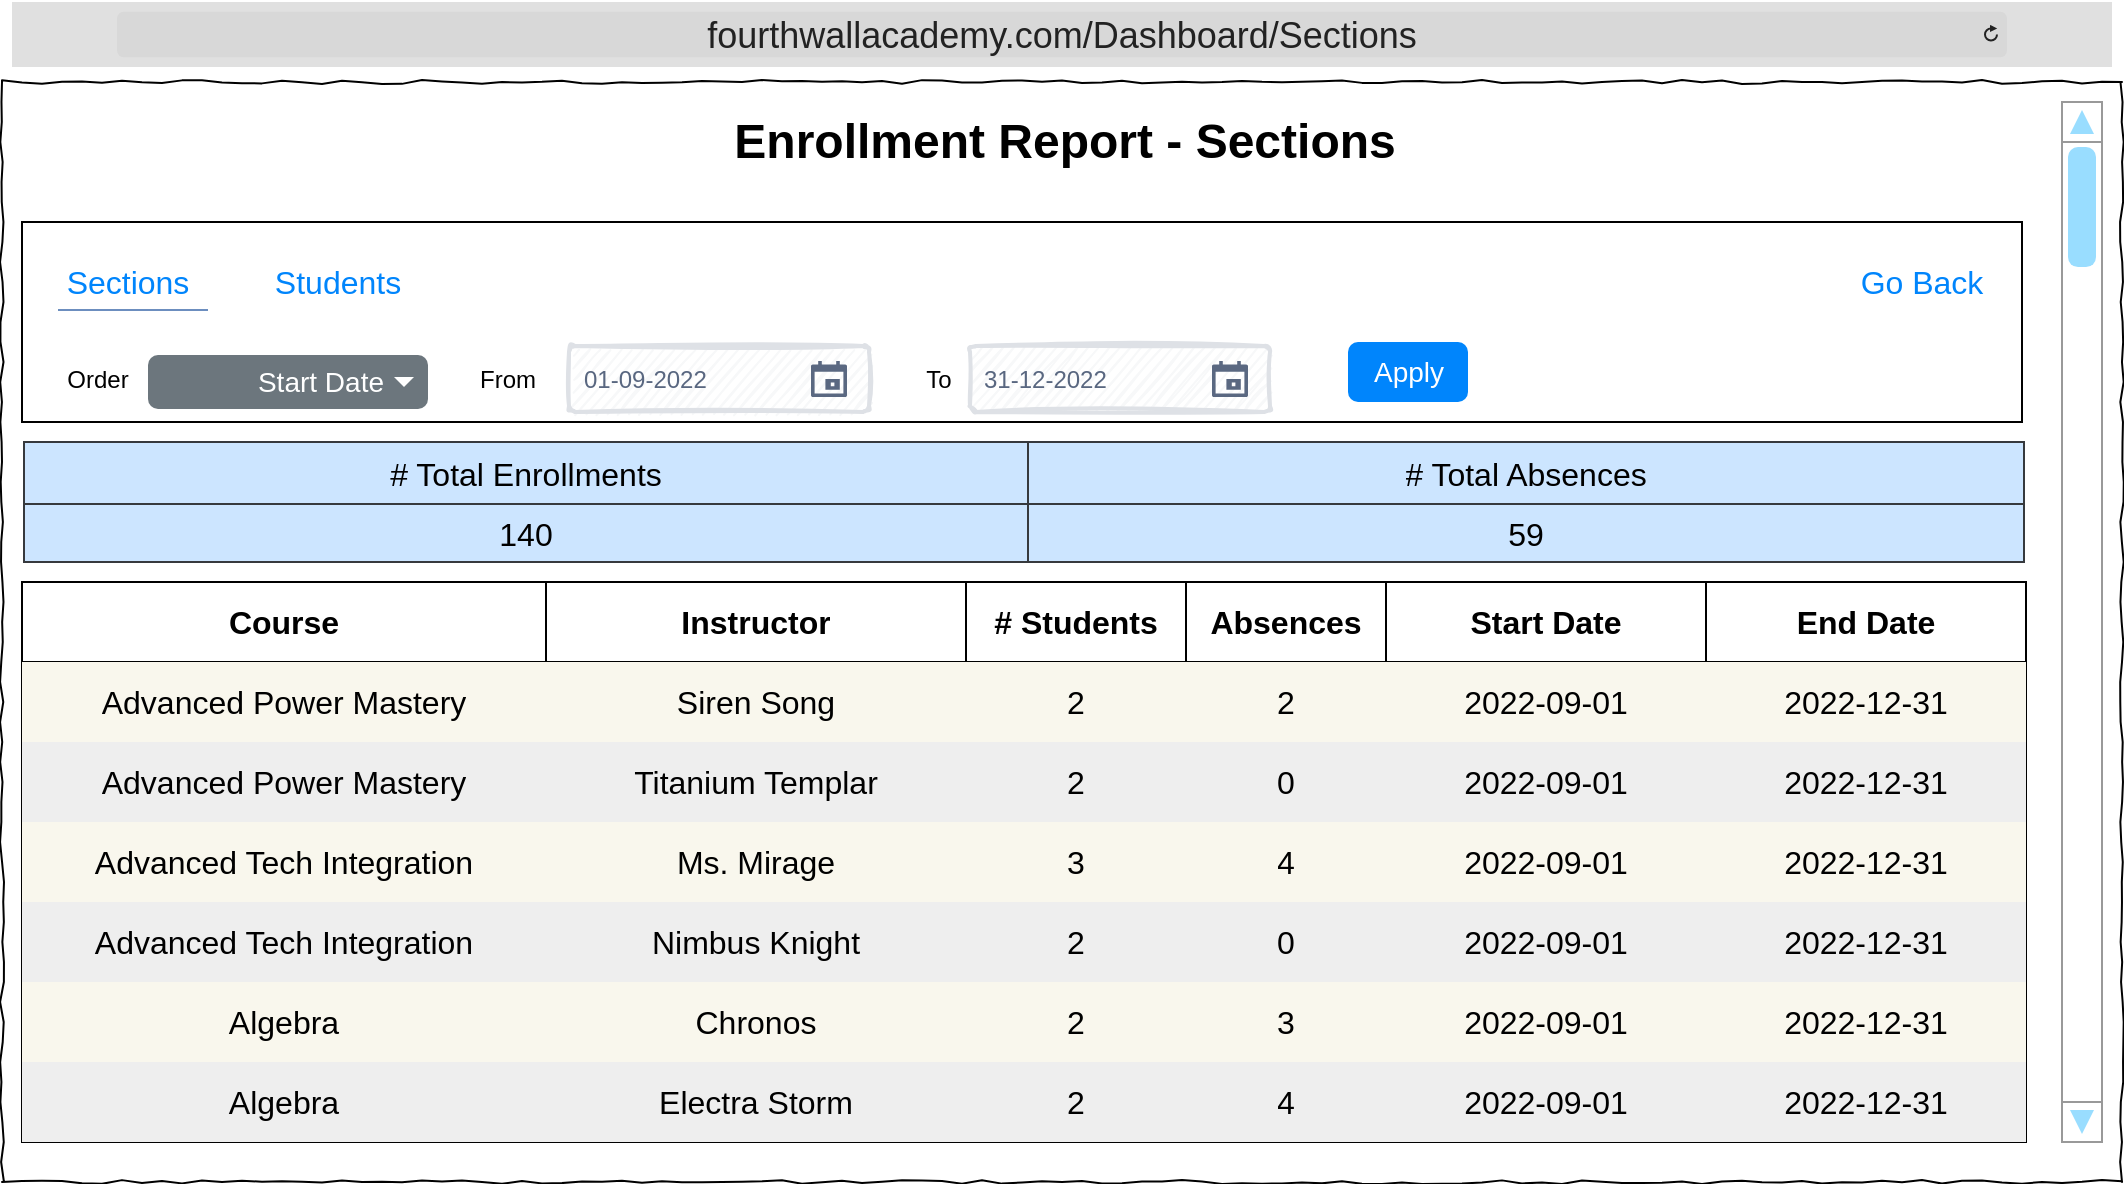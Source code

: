 <mxfile version="26.0.6" pages="2">
  <diagram name="Page-1" id="03018318-947c-dd8e-b7a3-06fadd420f32">
    <mxGraphModel dx="3354" dy="1258" grid="1" gridSize="10" guides="1" tooltips="1" connect="1" arrows="1" fold="1" page="1" pageScale="1" pageWidth="1100" pageHeight="850" background="none" math="0" shadow="0">
      <root>
        <mxCell id="0" />
        <mxCell id="1" parent="0" />
        <mxCell id="677b7b8949515195-1" value="" style="whiteSpace=wrap;html=1;rounded=0;shadow=0;labelBackgroundColor=none;strokeColor=#000000;strokeWidth=1;fillColor=none;fontFamily=Verdana;fontSize=12;fontColor=#000000;align=center;comic=1;" parent="1" vertex="1">
          <mxGeometry x="20" y="50" width="1060" height="550" as="geometry" />
        </mxCell>
        <mxCell id="jdSyB4bwQKIj_keGjqjC-2" value="" style="rounded=0;whiteSpace=wrap;html=1;fillColor=none;" parent="1" vertex="1">
          <mxGeometry x="30" y="120" width="1000" height="100" as="geometry" />
        </mxCell>
        <mxCell id="b_-qBEc8-tPpr0zeS2S6-1" value="&lt;font style=&quot;font-size: 18px;&quot;&gt;fourthwallacademy.com/Dashboard/Sections&lt;/font&gt;" style="html=1;strokeWidth=1;shadow=0;dashed=0;shape=mxgraph.ios7ui.url;fillColor=#e0e0e0;strokeColor=#c0c0c0;buttonText=;strokeColor2=#222222;fontColor=#222222;fontSize=8;spacingTop=2;align=center;whiteSpace=wrap;" parent="1" vertex="1">
          <mxGeometry x="25" y="10" width="1050" height="32.5" as="geometry" />
        </mxCell>
        <mxCell id="ZwHE_Ob0DUc1sspuv7PX-6" value="Apply" style="html=1;shadow=0;dashed=0;shape=mxgraph.bootstrap.rrect;rSize=5;fillColor=#0085FC;strokeColor=none;align=center;spacing=15;fontSize=14;fontColor=#ffffff;sketch=0;" parent="1" vertex="1">
          <mxGeometry x="693" y="180" width="60" height="30" as="geometry" />
        </mxCell>
        <mxCell id="ZwHE_Ob0DUc1sspuv7PX-15" value="Order" style="text;html=1;align=center;verticalAlign=middle;whiteSpace=wrap;rounded=0;" parent="1" vertex="1">
          <mxGeometry x="38" y="183.5" width="60" height="30" as="geometry" />
        </mxCell>
        <mxCell id="ZwHE_Ob0DUc1sspuv7PX-16" value="Start Date" style="html=1;shadow=0;dashed=0;shape=mxgraph.bootstrap.rrect;rSize=5;strokeColor=none;strokeWidth=1;fillColor=#6C767D;fontColor=#ffffff;whiteSpace=wrap;align=right;verticalAlign=middle;fontStyle=0;fontSize=14;spacingRight=20;" parent="1" vertex="1">
          <mxGeometry x="93" y="186.5" width="140" height="27" as="geometry" />
        </mxCell>
        <mxCell id="ZwHE_Ob0DUc1sspuv7PX-17" value="" style="shape=triangle;direction=south;fillColor=#ffffff;strokeColor=none;perimeter=none;" parent="ZwHE_Ob0DUc1sspuv7PX-16" vertex="1">
          <mxGeometry x="1" y="0.5" width="10" height="5" relative="1" as="geometry">
            <mxPoint x="-17" y="-2.5" as="offset" />
          </mxGeometry>
        </mxCell>
        <mxCell id="MvRHuvZ1edDw_HGWbF9z-1" value="" style="shape=table;startSize=0;container=1;collapsible=0;childLayout=tableLayout;fontSize=16;" parent="1" vertex="1">
          <mxGeometry x="30" y="300" width="1002" height="280" as="geometry" />
        </mxCell>
        <mxCell id="MvRHuvZ1edDw_HGWbF9z-2" value="" style="shape=tableRow;horizontal=0;startSize=0;swimlaneHead=0;swimlaneBody=0;strokeColor=inherit;top=0;left=0;bottom=0;right=0;collapsible=0;dropTarget=0;fillColor=none;points=[[0,0.5],[1,0.5]];portConstraint=eastwest;fontSize=16;" parent="MvRHuvZ1edDw_HGWbF9z-1" vertex="1">
          <mxGeometry width="1002" height="40" as="geometry" />
        </mxCell>
        <mxCell id="MvRHuvZ1edDw_HGWbF9z-3" value="&lt;b&gt;Course&lt;/b&gt;" style="shape=partialRectangle;html=1;whiteSpace=wrap;connectable=0;strokeColor=inherit;overflow=hidden;fillColor=none;top=0;left=0;bottom=0;right=0;pointerEvents=1;fontSize=16;" parent="MvRHuvZ1edDw_HGWbF9z-2" vertex="1">
          <mxGeometry width="262" height="40" as="geometry">
            <mxRectangle width="262" height="40" as="alternateBounds" />
          </mxGeometry>
        </mxCell>
        <mxCell id="MvRHuvZ1edDw_HGWbF9z-4" value="&lt;b&gt;Instructor&lt;/b&gt;" style="shape=partialRectangle;html=1;whiteSpace=wrap;connectable=0;strokeColor=inherit;overflow=hidden;fillColor=none;top=0;left=0;bottom=0;right=0;pointerEvents=1;fontSize=16;" parent="MvRHuvZ1edDw_HGWbF9z-2" vertex="1">
          <mxGeometry x="262" width="210" height="40" as="geometry">
            <mxRectangle width="210" height="40" as="alternateBounds" />
          </mxGeometry>
        </mxCell>
        <mxCell id="MvRHuvZ1edDw_HGWbF9z-5" value="&lt;b&gt;# Students&lt;/b&gt;" style="shape=partialRectangle;html=1;whiteSpace=wrap;connectable=0;strokeColor=inherit;overflow=hidden;fillColor=none;top=0;left=0;bottom=0;right=0;pointerEvents=1;fontSize=16;" parent="MvRHuvZ1edDw_HGWbF9z-2" vertex="1">
          <mxGeometry x="472" width="110" height="40" as="geometry">
            <mxRectangle width="110" height="40" as="alternateBounds" />
          </mxGeometry>
        </mxCell>
        <mxCell id="MvRHuvZ1edDw_HGWbF9z-14" value="&lt;b&gt;Absences&lt;/b&gt;" style="shape=partialRectangle;html=1;whiteSpace=wrap;connectable=0;strokeColor=inherit;overflow=hidden;fillColor=none;top=0;left=0;bottom=0;right=0;pointerEvents=1;fontSize=16;" parent="MvRHuvZ1edDw_HGWbF9z-2" vertex="1">
          <mxGeometry x="582" width="100" height="40" as="geometry">
            <mxRectangle width="100" height="40" as="alternateBounds" />
          </mxGeometry>
        </mxCell>
        <mxCell id="MvRHuvZ1edDw_HGWbF9z-17" value="&lt;b&gt;Start Date&lt;/b&gt;" style="shape=partialRectangle;html=1;whiteSpace=wrap;connectable=0;strokeColor=inherit;overflow=hidden;fillColor=none;top=0;left=0;bottom=0;right=0;pointerEvents=1;fontSize=16;" parent="MvRHuvZ1edDw_HGWbF9z-2" vertex="1">
          <mxGeometry x="682" width="160" height="40" as="geometry">
            <mxRectangle width="160" height="40" as="alternateBounds" />
          </mxGeometry>
        </mxCell>
        <mxCell id="MvRHuvZ1edDw_HGWbF9z-20" value="&lt;b&gt;End Date&lt;/b&gt;" style="shape=partialRectangle;html=1;whiteSpace=wrap;connectable=0;strokeColor=inherit;overflow=hidden;fillColor=none;top=0;left=0;bottom=0;right=0;pointerEvents=1;fontSize=16;" parent="MvRHuvZ1edDw_HGWbF9z-2" vertex="1">
          <mxGeometry x="842" width="160" height="40" as="geometry">
            <mxRectangle width="160" height="40" as="alternateBounds" />
          </mxGeometry>
        </mxCell>
        <mxCell id="MvRHuvZ1edDw_HGWbF9z-6" value="" style="shape=tableRow;horizontal=0;startSize=0;swimlaneHead=0;swimlaneBody=0;strokeColor=inherit;top=0;left=0;bottom=0;right=0;collapsible=0;dropTarget=0;fillColor=none;points=[[0,0.5],[1,0.5]];portConstraint=eastwest;fontSize=16;" parent="MvRHuvZ1edDw_HGWbF9z-1" vertex="1">
          <mxGeometry y="40" width="1002" height="40" as="geometry" />
        </mxCell>
        <mxCell id="MvRHuvZ1edDw_HGWbF9z-7" value="Advanced Power Mastery" style="shape=partialRectangle;html=1;whiteSpace=wrap;connectable=0;strokeColor=#36393d;overflow=hidden;fillColor=#f9f7ed;top=0;left=0;bottom=0;right=0;pointerEvents=1;fontSize=16;" parent="MvRHuvZ1edDw_HGWbF9z-6" vertex="1">
          <mxGeometry width="262" height="40" as="geometry">
            <mxRectangle width="262" height="40" as="alternateBounds" />
          </mxGeometry>
        </mxCell>
        <mxCell id="MvRHuvZ1edDw_HGWbF9z-8" value="Siren Song" style="shape=partialRectangle;html=1;whiteSpace=wrap;connectable=0;strokeColor=#36393d;overflow=hidden;fillColor=#f9f7ed;top=0;left=0;bottom=0;right=0;pointerEvents=1;fontSize=16;" parent="MvRHuvZ1edDw_HGWbF9z-6" vertex="1">
          <mxGeometry x="262" width="210" height="40" as="geometry">
            <mxRectangle width="210" height="40" as="alternateBounds" />
          </mxGeometry>
        </mxCell>
        <mxCell id="MvRHuvZ1edDw_HGWbF9z-9" value="2" style="shape=partialRectangle;html=1;whiteSpace=wrap;connectable=0;strokeColor=#36393d;overflow=hidden;fillColor=#f9f7ed;top=0;left=0;bottom=0;right=0;pointerEvents=1;fontSize=16;" parent="MvRHuvZ1edDw_HGWbF9z-6" vertex="1">
          <mxGeometry x="472" width="110" height="40" as="geometry">
            <mxRectangle width="110" height="40" as="alternateBounds" />
          </mxGeometry>
        </mxCell>
        <mxCell id="MvRHuvZ1edDw_HGWbF9z-15" value="2" style="shape=partialRectangle;html=1;whiteSpace=wrap;connectable=0;strokeColor=#36393d;overflow=hidden;fillColor=#f9f7ed;top=0;left=0;bottom=0;right=0;pointerEvents=1;fontSize=16;" parent="MvRHuvZ1edDw_HGWbF9z-6" vertex="1">
          <mxGeometry x="582" width="100" height="40" as="geometry">
            <mxRectangle width="100" height="40" as="alternateBounds" />
          </mxGeometry>
        </mxCell>
        <mxCell id="MvRHuvZ1edDw_HGWbF9z-18" value="2022-09-01" style="shape=partialRectangle;html=1;whiteSpace=wrap;connectable=0;strokeColor=#36393d;overflow=hidden;fillColor=#f9f7ed;top=0;left=0;bottom=0;right=0;pointerEvents=1;fontSize=16;" parent="MvRHuvZ1edDw_HGWbF9z-6" vertex="1">
          <mxGeometry x="682" width="160" height="40" as="geometry">
            <mxRectangle width="160" height="40" as="alternateBounds" />
          </mxGeometry>
        </mxCell>
        <mxCell id="MvRHuvZ1edDw_HGWbF9z-21" value="2022-12-31" style="shape=partialRectangle;html=1;whiteSpace=wrap;connectable=0;strokeColor=#36393d;overflow=hidden;fillColor=#f9f7ed;top=0;left=0;bottom=0;right=0;pointerEvents=1;fontSize=16;" parent="MvRHuvZ1edDw_HGWbF9z-6" vertex="1">
          <mxGeometry x="842" width="160" height="40" as="geometry">
            <mxRectangle width="160" height="40" as="alternateBounds" />
          </mxGeometry>
        </mxCell>
        <mxCell id="MvRHuvZ1edDw_HGWbF9z-51" style="shape=tableRow;horizontal=0;startSize=0;swimlaneHead=0;swimlaneBody=0;strokeColor=inherit;top=0;left=0;bottom=0;right=0;collapsible=0;dropTarget=0;fillColor=none;points=[[0,0.5],[1,0.5]];portConstraint=eastwest;fontSize=16;" parent="MvRHuvZ1edDw_HGWbF9z-1" vertex="1">
          <mxGeometry y="80" width="1002" height="40" as="geometry" />
        </mxCell>
        <mxCell id="MvRHuvZ1edDw_HGWbF9z-52" value="Advanced Power Mastery" style="shape=partialRectangle;html=1;whiteSpace=wrap;connectable=0;strokeColor=#36393d;overflow=hidden;fillColor=#eeeeee;top=0;left=0;bottom=0;right=0;pointerEvents=1;fontSize=16;" parent="MvRHuvZ1edDw_HGWbF9z-51" vertex="1">
          <mxGeometry width="262" height="40" as="geometry">
            <mxRectangle width="262" height="40" as="alternateBounds" />
          </mxGeometry>
        </mxCell>
        <mxCell id="MvRHuvZ1edDw_HGWbF9z-53" value="Titanium Templar" style="shape=partialRectangle;html=1;whiteSpace=wrap;connectable=0;strokeColor=#36393d;overflow=hidden;fillColor=#eeeeee;top=0;left=0;bottom=0;right=0;pointerEvents=1;fontSize=16;" parent="MvRHuvZ1edDw_HGWbF9z-51" vertex="1">
          <mxGeometry x="262" width="210" height="40" as="geometry">
            <mxRectangle width="210" height="40" as="alternateBounds" />
          </mxGeometry>
        </mxCell>
        <mxCell id="MvRHuvZ1edDw_HGWbF9z-54" value="2" style="shape=partialRectangle;html=1;whiteSpace=wrap;connectable=0;strokeColor=#36393d;overflow=hidden;fillColor=#eeeeee;top=0;left=0;bottom=0;right=0;pointerEvents=1;fontSize=16;" parent="MvRHuvZ1edDw_HGWbF9z-51" vertex="1">
          <mxGeometry x="472" width="110" height="40" as="geometry">
            <mxRectangle width="110" height="40" as="alternateBounds" />
          </mxGeometry>
        </mxCell>
        <mxCell id="MvRHuvZ1edDw_HGWbF9z-55" value="0" style="shape=partialRectangle;html=1;whiteSpace=wrap;connectable=0;strokeColor=#36393d;overflow=hidden;fillColor=#eeeeee;top=0;left=0;bottom=0;right=0;pointerEvents=1;fontSize=16;" parent="MvRHuvZ1edDw_HGWbF9z-51" vertex="1">
          <mxGeometry x="582" width="100" height="40" as="geometry">
            <mxRectangle width="100" height="40" as="alternateBounds" />
          </mxGeometry>
        </mxCell>
        <mxCell id="MvRHuvZ1edDw_HGWbF9z-56" value="2022-09-01" style="shape=partialRectangle;html=1;whiteSpace=wrap;connectable=0;strokeColor=#36393d;overflow=hidden;fillColor=#eeeeee;top=0;left=0;bottom=0;right=0;pointerEvents=1;fontSize=16;" parent="MvRHuvZ1edDw_HGWbF9z-51" vertex="1">
          <mxGeometry x="682" width="160" height="40" as="geometry">
            <mxRectangle width="160" height="40" as="alternateBounds" />
          </mxGeometry>
        </mxCell>
        <mxCell id="MvRHuvZ1edDw_HGWbF9z-57" value="2022-12-31" style="shape=partialRectangle;html=1;whiteSpace=wrap;connectable=0;strokeColor=#36393d;overflow=hidden;fillColor=#eeeeee;top=0;left=0;bottom=0;right=0;pointerEvents=1;fontSize=16;" parent="MvRHuvZ1edDw_HGWbF9z-51" vertex="1">
          <mxGeometry x="842" width="160" height="40" as="geometry">
            <mxRectangle width="160" height="40" as="alternateBounds" />
          </mxGeometry>
        </mxCell>
        <mxCell id="MvRHuvZ1edDw_HGWbF9z-44" style="shape=tableRow;horizontal=0;startSize=0;swimlaneHead=0;swimlaneBody=0;strokeColor=inherit;top=0;left=0;bottom=0;right=0;collapsible=0;dropTarget=0;fillColor=none;points=[[0,0.5],[1,0.5]];portConstraint=eastwest;fontSize=16;" parent="MvRHuvZ1edDw_HGWbF9z-1" vertex="1">
          <mxGeometry y="120" width="1002" height="40" as="geometry" />
        </mxCell>
        <mxCell id="MvRHuvZ1edDw_HGWbF9z-45" value="Advanced Tech Integration" style="shape=partialRectangle;html=1;whiteSpace=wrap;connectable=0;strokeColor=#36393d;overflow=hidden;fillColor=#f9f7ed;top=0;left=0;bottom=0;right=0;pointerEvents=1;fontSize=16;" parent="MvRHuvZ1edDw_HGWbF9z-44" vertex="1">
          <mxGeometry width="262" height="40" as="geometry">
            <mxRectangle width="262" height="40" as="alternateBounds" />
          </mxGeometry>
        </mxCell>
        <mxCell id="MvRHuvZ1edDw_HGWbF9z-46" value="Ms. Mirage" style="shape=partialRectangle;html=1;whiteSpace=wrap;connectable=0;strokeColor=#36393d;overflow=hidden;fillColor=#f9f7ed;top=0;left=0;bottom=0;right=0;pointerEvents=1;fontSize=16;" parent="MvRHuvZ1edDw_HGWbF9z-44" vertex="1">
          <mxGeometry x="262" width="210" height="40" as="geometry">
            <mxRectangle width="210" height="40" as="alternateBounds" />
          </mxGeometry>
        </mxCell>
        <mxCell id="MvRHuvZ1edDw_HGWbF9z-47" value="3" style="shape=partialRectangle;html=1;whiteSpace=wrap;connectable=0;strokeColor=#36393d;overflow=hidden;fillColor=#f9f7ed;top=0;left=0;bottom=0;right=0;pointerEvents=1;fontSize=16;" parent="MvRHuvZ1edDw_HGWbF9z-44" vertex="1">
          <mxGeometry x="472" width="110" height="40" as="geometry">
            <mxRectangle width="110" height="40" as="alternateBounds" />
          </mxGeometry>
        </mxCell>
        <mxCell id="MvRHuvZ1edDw_HGWbF9z-48" value="4" style="shape=partialRectangle;html=1;whiteSpace=wrap;connectable=0;strokeColor=#36393d;overflow=hidden;fillColor=#f9f7ed;top=0;left=0;bottom=0;right=0;pointerEvents=1;fontSize=16;" parent="MvRHuvZ1edDw_HGWbF9z-44" vertex="1">
          <mxGeometry x="582" width="100" height="40" as="geometry">
            <mxRectangle width="100" height="40" as="alternateBounds" />
          </mxGeometry>
        </mxCell>
        <mxCell id="MvRHuvZ1edDw_HGWbF9z-49" value="2022-09-01" style="shape=partialRectangle;html=1;whiteSpace=wrap;connectable=0;strokeColor=#36393d;overflow=hidden;fillColor=#f9f7ed;top=0;left=0;bottom=0;right=0;pointerEvents=1;fontSize=16;" parent="MvRHuvZ1edDw_HGWbF9z-44" vertex="1">
          <mxGeometry x="682" width="160" height="40" as="geometry">
            <mxRectangle width="160" height="40" as="alternateBounds" />
          </mxGeometry>
        </mxCell>
        <mxCell id="MvRHuvZ1edDw_HGWbF9z-50" value="2022-12-31" style="shape=partialRectangle;html=1;whiteSpace=wrap;connectable=0;strokeColor=#36393d;overflow=hidden;fillColor=#f9f7ed;top=0;left=0;bottom=0;right=0;pointerEvents=1;fontSize=16;" parent="MvRHuvZ1edDw_HGWbF9z-44" vertex="1">
          <mxGeometry x="842" width="160" height="40" as="geometry">
            <mxRectangle width="160" height="40" as="alternateBounds" />
          </mxGeometry>
        </mxCell>
        <mxCell id="MvRHuvZ1edDw_HGWbF9z-37" style="shape=tableRow;horizontal=0;startSize=0;swimlaneHead=0;swimlaneBody=0;strokeColor=inherit;top=0;left=0;bottom=0;right=0;collapsible=0;dropTarget=0;fillColor=none;points=[[0,0.5],[1,0.5]];portConstraint=eastwest;fontSize=16;" parent="MvRHuvZ1edDw_HGWbF9z-1" vertex="1">
          <mxGeometry y="160" width="1002" height="40" as="geometry" />
        </mxCell>
        <mxCell id="MvRHuvZ1edDw_HGWbF9z-38" value="Advanced Tech Integration" style="shape=partialRectangle;html=1;whiteSpace=wrap;connectable=0;strokeColor=#36393d;overflow=hidden;fillColor=#eeeeee;top=0;left=0;bottom=0;right=0;pointerEvents=1;fontSize=16;" parent="MvRHuvZ1edDw_HGWbF9z-37" vertex="1">
          <mxGeometry width="262" height="40" as="geometry">
            <mxRectangle width="262" height="40" as="alternateBounds" />
          </mxGeometry>
        </mxCell>
        <mxCell id="MvRHuvZ1edDw_HGWbF9z-39" value="Nimbus Knight" style="shape=partialRectangle;html=1;whiteSpace=wrap;connectable=0;strokeColor=#36393d;overflow=hidden;fillColor=#eeeeee;top=0;left=0;bottom=0;right=0;pointerEvents=1;fontSize=16;" parent="MvRHuvZ1edDw_HGWbF9z-37" vertex="1">
          <mxGeometry x="262" width="210" height="40" as="geometry">
            <mxRectangle width="210" height="40" as="alternateBounds" />
          </mxGeometry>
        </mxCell>
        <mxCell id="MvRHuvZ1edDw_HGWbF9z-40" value="2" style="shape=partialRectangle;html=1;whiteSpace=wrap;connectable=0;strokeColor=#36393d;overflow=hidden;fillColor=#eeeeee;top=0;left=0;bottom=0;right=0;pointerEvents=1;fontSize=16;" parent="MvRHuvZ1edDw_HGWbF9z-37" vertex="1">
          <mxGeometry x="472" width="110" height="40" as="geometry">
            <mxRectangle width="110" height="40" as="alternateBounds" />
          </mxGeometry>
        </mxCell>
        <mxCell id="MvRHuvZ1edDw_HGWbF9z-41" value="0" style="shape=partialRectangle;html=1;whiteSpace=wrap;connectable=0;strokeColor=#36393d;overflow=hidden;fillColor=#eeeeee;top=0;left=0;bottom=0;right=0;pointerEvents=1;fontSize=16;" parent="MvRHuvZ1edDw_HGWbF9z-37" vertex="1">
          <mxGeometry x="582" width="100" height="40" as="geometry">
            <mxRectangle width="100" height="40" as="alternateBounds" />
          </mxGeometry>
        </mxCell>
        <mxCell id="MvRHuvZ1edDw_HGWbF9z-42" value="2022-09-01" style="shape=partialRectangle;html=1;whiteSpace=wrap;connectable=0;strokeColor=#36393d;overflow=hidden;fillColor=#eeeeee;top=0;left=0;bottom=0;right=0;pointerEvents=1;fontSize=16;" parent="MvRHuvZ1edDw_HGWbF9z-37" vertex="1">
          <mxGeometry x="682" width="160" height="40" as="geometry">
            <mxRectangle width="160" height="40" as="alternateBounds" />
          </mxGeometry>
        </mxCell>
        <mxCell id="MvRHuvZ1edDw_HGWbF9z-43" value="2022-12-31" style="shape=partialRectangle;html=1;whiteSpace=wrap;connectable=0;strokeColor=#36393d;overflow=hidden;fillColor=#eeeeee;top=0;left=0;bottom=0;right=0;pointerEvents=1;fontSize=16;" parent="MvRHuvZ1edDw_HGWbF9z-37" vertex="1">
          <mxGeometry x="842" width="160" height="40" as="geometry">
            <mxRectangle width="160" height="40" as="alternateBounds" />
          </mxGeometry>
        </mxCell>
        <mxCell id="MvRHuvZ1edDw_HGWbF9z-30" style="shape=tableRow;horizontal=0;startSize=0;swimlaneHead=0;swimlaneBody=0;strokeColor=inherit;top=0;left=0;bottom=0;right=0;collapsible=0;dropTarget=0;fillColor=none;points=[[0,0.5],[1,0.5]];portConstraint=eastwest;fontSize=16;" parent="MvRHuvZ1edDw_HGWbF9z-1" vertex="1">
          <mxGeometry y="200" width="1002" height="40" as="geometry" />
        </mxCell>
        <mxCell id="MvRHuvZ1edDw_HGWbF9z-31" value="Algebra" style="shape=partialRectangle;html=1;whiteSpace=wrap;connectable=0;strokeColor=#36393d;overflow=hidden;fillColor=#f9f7ed;top=0;left=0;bottom=0;right=0;pointerEvents=1;fontSize=16;" parent="MvRHuvZ1edDw_HGWbF9z-30" vertex="1">
          <mxGeometry width="262" height="40" as="geometry">
            <mxRectangle width="262" height="40" as="alternateBounds" />
          </mxGeometry>
        </mxCell>
        <mxCell id="MvRHuvZ1edDw_HGWbF9z-32" value="Chronos" style="shape=partialRectangle;html=1;whiteSpace=wrap;connectable=0;strokeColor=#36393d;overflow=hidden;fillColor=#f9f7ed;top=0;left=0;bottom=0;right=0;pointerEvents=1;fontSize=16;" parent="MvRHuvZ1edDw_HGWbF9z-30" vertex="1">
          <mxGeometry x="262" width="210" height="40" as="geometry">
            <mxRectangle width="210" height="40" as="alternateBounds" />
          </mxGeometry>
        </mxCell>
        <mxCell id="MvRHuvZ1edDw_HGWbF9z-33" value="2" style="shape=partialRectangle;html=1;whiteSpace=wrap;connectable=0;strokeColor=#36393d;overflow=hidden;fillColor=#f9f7ed;top=0;left=0;bottom=0;right=0;pointerEvents=1;fontSize=16;" parent="MvRHuvZ1edDw_HGWbF9z-30" vertex="1">
          <mxGeometry x="472" width="110" height="40" as="geometry">
            <mxRectangle width="110" height="40" as="alternateBounds" />
          </mxGeometry>
        </mxCell>
        <mxCell id="MvRHuvZ1edDw_HGWbF9z-34" value="3" style="shape=partialRectangle;html=1;whiteSpace=wrap;connectable=0;strokeColor=#36393d;overflow=hidden;fillColor=#f9f7ed;top=0;left=0;bottom=0;right=0;pointerEvents=1;fontSize=16;" parent="MvRHuvZ1edDw_HGWbF9z-30" vertex="1">
          <mxGeometry x="582" width="100" height="40" as="geometry">
            <mxRectangle width="100" height="40" as="alternateBounds" />
          </mxGeometry>
        </mxCell>
        <mxCell id="MvRHuvZ1edDw_HGWbF9z-35" value="2022-09-01" style="shape=partialRectangle;html=1;whiteSpace=wrap;connectable=0;strokeColor=#36393d;overflow=hidden;fillColor=#f9f7ed;top=0;left=0;bottom=0;right=0;pointerEvents=1;fontSize=16;" parent="MvRHuvZ1edDw_HGWbF9z-30" vertex="1">
          <mxGeometry x="682" width="160" height="40" as="geometry">
            <mxRectangle width="160" height="40" as="alternateBounds" />
          </mxGeometry>
        </mxCell>
        <mxCell id="MvRHuvZ1edDw_HGWbF9z-36" value="2022-12-31" style="shape=partialRectangle;html=1;whiteSpace=wrap;connectable=0;strokeColor=#36393d;overflow=hidden;fillColor=#f9f7ed;top=0;left=0;bottom=0;right=0;pointerEvents=1;fontSize=16;" parent="MvRHuvZ1edDw_HGWbF9z-30" vertex="1">
          <mxGeometry x="842" width="160" height="40" as="geometry">
            <mxRectangle width="160" height="40" as="alternateBounds" />
          </mxGeometry>
        </mxCell>
        <mxCell id="MvRHuvZ1edDw_HGWbF9z-23" style="shape=tableRow;horizontal=0;startSize=0;swimlaneHead=0;swimlaneBody=0;strokeColor=inherit;top=0;left=0;bottom=0;right=0;collapsible=0;dropTarget=0;fillColor=none;points=[[0,0.5],[1,0.5]];portConstraint=eastwest;fontSize=16;" parent="MvRHuvZ1edDw_HGWbF9z-1" vertex="1">
          <mxGeometry y="240" width="1002" height="40" as="geometry" />
        </mxCell>
        <mxCell id="MvRHuvZ1edDw_HGWbF9z-24" value="Algebra" style="shape=partialRectangle;html=1;whiteSpace=wrap;connectable=0;strokeColor=#36393d;overflow=hidden;fillColor=#eeeeee;top=0;left=0;bottom=0;right=0;pointerEvents=1;fontSize=16;" parent="MvRHuvZ1edDw_HGWbF9z-23" vertex="1">
          <mxGeometry width="262" height="40" as="geometry">
            <mxRectangle width="262" height="40" as="alternateBounds" />
          </mxGeometry>
        </mxCell>
        <mxCell id="MvRHuvZ1edDw_HGWbF9z-25" value="Electra Storm" style="shape=partialRectangle;html=1;whiteSpace=wrap;connectable=0;strokeColor=#36393d;overflow=hidden;fillColor=#eeeeee;top=0;left=0;bottom=0;right=0;pointerEvents=1;fontSize=16;" parent="MvRHuvZ1edDw_HGWbF9z-23" vertex="1">
          <mxGeometry x="262" width="210" height="40" as="geometry">
            <mxRectangle width="210" height="40" as="alternateBounds" />
          </mxGeometry>
        </mxCell>
        <mxCell id="MvRHuvZ1edDw_HGWbF9z-26" value="2" style="shape=partialRectangle;html=1;whiteSpace=wrap;connectable=0;strokeColor=#36393d;overflow=hidden;fillColor=#eeeeee;top=0;left=0;bottom=0;right=0;pointerEvents=1;fontSize=16;" parent="MvRHuvZ1edDw_HGWbF9z-23" vertex="1">
          <mxGeometry x="472" width="110" height="40" as="geometry">
            <mxRectangle width="110" height="40" as="alternateBounds" />
          </mxGeometry>
        </mxCell>
        <mxCell id="MvRHuvZ1edDw_HGWbF9z-27" value="4" style="shape=partialRectangle;html=1;whiteSpace=wrap;connectable=0;strokeColor=#36393d;overflow=hidden;fillColor=#eeeeee;top=0;left=0;bottom=0;right=0;pointerEvents=1;fontSize=16;" parent="MvRHuvZ1edDw_HGWbF9z-23" vertex="1">
          <mxGeometry x="582" width="100" height="40" as="geometry">
            <mxRectangle width="100" height="40" as="alternateBounds" />
          </mxGeometry>
        </mxCell>
        <mxCell id="MvRHuvZ1edDw_HGWbF9z-28" value="2022-09-01" style="shape=partialRectangle;html=1;whiteSpace=wrap;connectable=0;strokeColor=#36393d;overflow=hidden;fillColor=#eeeeee;top=0;left=0;bottom=0;right=0;pointerEvents=1;fontSize=16;" parent="MvRHuvZ1edDw_HGWbF9z-23" vertex="1">
          <mxGeometry x="682" width="160" height="40" as="geometry">
            <mxRectangle width="160" height="40" as="alternateBounds" />
          </mxGeometry>
        </mxCell>
        <mxCell id="MvRHuvZ1edDw_HGWbF9z-29" value="2022-12-31" style="shape=partialRectangle;html=1;whiteSpace=wrap;connectable=0;strokeColor=#36393d;overflow=hidden;fillColor=#eeeeee;top=0;left=0;bottom=0;right=0;pointerEvents=1;fontSize=16;" parent="MvRHuvZ1edDw_HGWbF9z-23" vertex="1">
          <mxGeometry x="842" width="160" height="40" as="geometry">
            <mxRectangle width="160" height="40" as="alternateBounds" />
          </mxGeometry>
        </mxCell>
        <mxCell id="MvRHuvZ1edDw_HGWbF9z-59" value="" style="verticalLabelPosition=bottom;shadow=0;dashed=0;align=center;html=1;verticalAlign=top;strokeWidth=1;shape=mxgraph.mockup.navigation.scrollBar;strokeColor=#999999;barPos=99.394;fillColor2=#99ddff;strokeColor2=none;direction=north;" parent="1" vertex="1">
          <mxGeometry x="1050" y="60" width="20" height="520" as="geometry" />
        </mxCell>
        <mxCell id="DG9_N7Wq513RqgrVGhmh-1" value="Sections" style="html=1;shadow=0;dashed=0;shape=mxgraph.bootstrap.rrect;rSize=5;strokeColor=none;strokeWidth=1;fillColor=none;fontColor=#0085FC;whiteSpace=wrap;align=center;verticalAlign=middle;spacingLeft=0;fontStyle=0;fontSize=16;spacing=5;" parent="1" vertex="1">
          <mxGeometry x="43" y="130" width="80" height="40" as="geometry" />
        </mxCell>
        <mxCell id="DG9_N7Wq513RqgrVGhmh-2" value="Students" style="html=1;shadow=0;dashed=0;shape=mxgraph.bootstrap.rrect;rSize=5;strokeColor=none;strokeWidth=1;fillColor=none;fontColor=#0085FC;whiteSpace=wrap;align=center;verticalAlign=middle;spacingLeft=0;fontStyle=0;fontSize=16;spacing=5;" parent="1" vertex="1">
          <mxGeometry x="148" y="130" width="80" height="40" as="geometry" />
        </mxCell>
        <mxCell id="DG9_N7Wq513RqgrVGhmh-3" value="" style="endArrow=none;html=1;rounded=0;fillColor=#dae8fc;strokeColor=#6c8ebf;gradientColor=#7ea6e0;" parent="1" edge="1">
          <mxGeometry width="50" height="50" relative="1" as="geometry">
            <mxPoint x="48" y="164" as="sourcePoint" />
            <mxPoint x="123" y="164" as="targetPoint" />
          </mxGeometry>
        </mxCell>
        <mxCell id="DG9_N7Wq513RqgrVGhmh-5" value="&lt;font face=&quot;Helvetica&quot;&gt;01-09-2022&lt;/font&gt;" style="rounded=1;arcSize=9;fillColor=#F7F8F9;align=left;spacingLeft=5;strokeColor=#DEE1E6;html=1;strokeWidth=2;fontColor=#596780;fontSize=12;sketch=1;hachureGap=4;pointerEvents=0;fontFamily=Architects Daughter;fontSource=https%3A%2F%2Ffonts.googleapis.com%2Fcss%3Ffamily%3DArchitects%2BDaughter;" parent="1" vertex="1">
          <mxGeometry x="303.5" y="182" width="150" height="33" as="geometry" />
        </mxCell>
        <mxCell id="DG9_N7Wq513RqgrVGhmh-6" value="" style="shape=mxgraph.gmdl.calendar;fillColor=#5A6881;strokeColor=none;sketch=0;hachureGap=4;pointerEvents=0;fontFamily=Architects Daughter;fontSource=https%3A%2F%2Ffonts.googleapis.com%2Fcss%3Ffamily%3DArchitects%2BDaughter;fontSize=20;" parent="DG9_N7Wq513RqgrVGhmh-5" vertex="1">
          <mxGeometry x="1" y="0.5" width="18" height="18" relative="1" as="geometry">
            <mxPoint x="-29" y="-9" as="offset" />
          </mxGeometry>
        </mxCell>
        <mxCell id="DG9_N7Wq513RqgrVGhmh-7" value="From" style="text;html=1;align=center;verticalAlign=middle;whiteSpace=wrap;rounded=0;" parent="1" vertex="1">
          <mxGeometry x="243" y="183.5" width="60" height="30" as="geometry" />
        </mxCell>
        <mxCell id="DG9_N7Wq513RqgrVGhmh-8" value="To" style="text;html=1;align=center;verticalAlign=middle;whiteSpace=wrap;rounded=0;" parent="1" vertex="1">
          <mxGeometry x="473" y="183.5" width="30.5" height="30" as="geometry" />
        </mxCell>
        <mxCell id="DG9_N7Wq513RqgrVGhmh-9" value="&lt;font face=&quot;Helvetica&quot;&gt;31-12-2022&lt;/font&gt;" style="rounded=1;arcSize=9;fillColor=#F7F8F9;align=left;spacingLeft=5;strokeColor=#DEE1E6;html=1;strokeWidth=2;fontColor=#596780;fontSize=12;sketch=1;hachureGap=4;pointerEvents=0;fontFamily=Architects Daughter;fontSource=https%3A%2F%2Ffonts.googleapis.com%2Fcss%3Ffamily%3DArchitects%2BDaughter;" parent="1" vertex="1">
          <mxGeometry x="504" y="182" width="150" height="33" as="geometry" />
        </mxCell>
        <mxCell id="DG9_N7Wq513RqgrVGhmh-10" value="" style="shape=mxgraph.gmdl.calendar;fillColor=#5A6881;strokeColor=none;sketch=0;hachureGap=4;pointerEvents=0;fontFamily=Architects Daughter;fontSource=https%3A%2F%2Ffonts.googleapis.com%2Fcss%3Ffamily%3DArchitects%2BDaughter;fontSize=20;" parent="DG9_N7Wq513RqgrVGhmh-9" vertex="1">
          <mxGeometry x="1" y="0.5" width="18" height="18" relative="1" as="geometry">
            <mxPoint x="-29" y="-9" as="offset" />
          </mxGeometry>
        </mxCell>
        <mxCell id="6R6NeyUt-byFIt6EE1LK-1" value="" style="shape=table;startSize=0;container=1;collapsible=0;childLayout=tableLayout;fontSize=16;fillColor=#cce5ff;strokeColor=#36393d;" parent="1" vertex="1">
          <mxGeometry x="31" y="230" width="1000" height="60" as="geometry" />
        </mxCell>
        <mxCell id="6R6NeyUt-byFIt6EE1LK-2" value="" style="shape=tableRow;horizontal=0;startSize=0;swimlaneHead=0;swimlaneBody=0;strokeColor=inherit;top=0;left=0;bottom=0;right=0;collapsible=0;dropTarget=0;fillColor=none;points=[[0,0.5],[1,0.5]];portConstraint=eastwest;fontSize=16;" parent="6R6NeyUt-byFIt6EE1LK-1" vertex="1">
          <mxGeometry width="1000" height="31" as="geometry" />
        </mxCell>
        <mxCell id="6R6NeyUt-byFIt6EE1LK-3" value="# Total Enrollments" style="shape=partialRectangle;html=1;whiteSpace=wrap;connectable=0;strokeColor=inherit;overflow=hidden;fillColor=none;top=0;left=0;bottom=0;right=0;pointerEvents=1;fontSize=16;" parent="6R6NeyUt-byFIt6EE1LK-2" vertex="1">
          <mxGeometry width="502" height="31" as="geometry">
            <mxRectangle width="502" height="31" as="alternateBounds" />
          </mxGeometry>
        </mxCell>
        <mxCell id="6R6NeyUt-byFIt6EE1LK-4" value="# Total Absences" style="shape=partialRectangle;html=1;whiteSpace=wrap;connectable=0;strokeColor=inherit;overflow=hidden;fillColor=none;top=0;left=0;bottom=0;right=0;pointerEvents=1;fontSize=16;" parent="6R6NeyUt-byFIt6EE1LK-2" vertex="1">
          <mxGeometry x="502" width="498" height="31" as="geometry">
            <mxRectangle width="498" height="31" as="alternateBounds" />
          </mxGeometry>
        </mxCell>
        <mxCell id="6R6NeyUt-byFIt6EE1LK-6" value="" style="shape=tableRow;horizontal=0;startSize=0;swimlaneHead=0;swimlaneBody=0;strokeColor=inherit;top=0;left=0;bottom=0;right=0;collapsible=0;dropTarget=0;fillColor=none;points=[[0,0.5],[1,0.5]];portConstraint=eastwest;fontSize=16;" parent="6R6NeyUt-byFIt6EE1LK-1" vertex="1">
          <mxGeometry y="31" width="1000" height="29" as="geometry" />
        </mxCell>
        <mxCell id="6R6NeyUt-byFIt6EE1LK-7" value="140" style="shape=partialRectangle;html=1;whiteSpace=wrap;connectable=0;strokeColor=inherit;overflow=hidden;fillColor=none;top=0;left=0;bottom=0;right=0;pointerEvents=1;fontSize=16;" parent="6R6NeyUt-byFIt6EE1LK-6" vertex="1">
          <mxGeometry width="502" height="29" as="geometry">
            <mxRectangle width="502" height="29" as="alternateBounds" />
          </mxGeometry>
        </mxCell>
        <mxCell id="6R6NeyUt-byFIt6EE1LK-8" value="59" style="shape=partialRectangle;html=1;whiteSpace=wrap;connectable=0;strokeColor=inherit;overflow=hidden;fillColor=none;top=0;left=0;bottom=0;right=0;pointerEvents=1;fontSize=16;" parent="6R6NeyUt-byFIt6EE1LK-6" vertex="1">
          <mxGeometry x="502" width="498" height="29" as="geometry">
            <mxRectangle width="498" height="29" as="alternateBounds" />
          </mxGeometry>
        </mxCell>
        <mxCell id="jdSyB4bwQKIj_keGjqjC-1" value="Go Back" style="html=1;shadow=0;dashed=0;shape=mxgraph.bootstrap.rrect;rSize=5;strokeColor=none;strokeWidth=1;fillColor=none;fontColor=#0085FC;whiteSpace=wrap;align=center;verticalAlign=middle;spacingLeft=0;fontStyle=0;fontSize=16;spacing=5;" parent="1" vertex="1">
          <mxGeometry x="940" y="130" width="80" height="40" as="geometry" />
        </mxCell>
        <mxCell id="SfVFIpO27Oiba3rNtCXD-1" value="Enrollment Report - Sections" style="text;strokeColor=none;fillColor=none;html=1;fontSize=24;fontStyle=1;verticalAlign=middle;align=center;" parent="1" vertex="1">
          <mxGeometry x="361" y="60" width="379" height="40" as="geometry" />
        </mxCell>
      </root>
    </mxGraphModel>
  </diagram>
  <diagram id="MWmU_02_vFNEeT5P8D5L" name="Seite-2">
    <mxGraphModel dx="3354" dy="1258" grid="1" gridSize="10" guides="1" tooltips="1" connect="1" arrows="1" fold="1" page="1" pageScale="1" pageWidth="827" pageHeight="1169" math="0" shadow="0">
      <root>
        <mxCell id="0" />
        <mxCell id="1" parent="0" />
      </root>
    </mxGraphModel>
  </diagram>
</mxfile>
